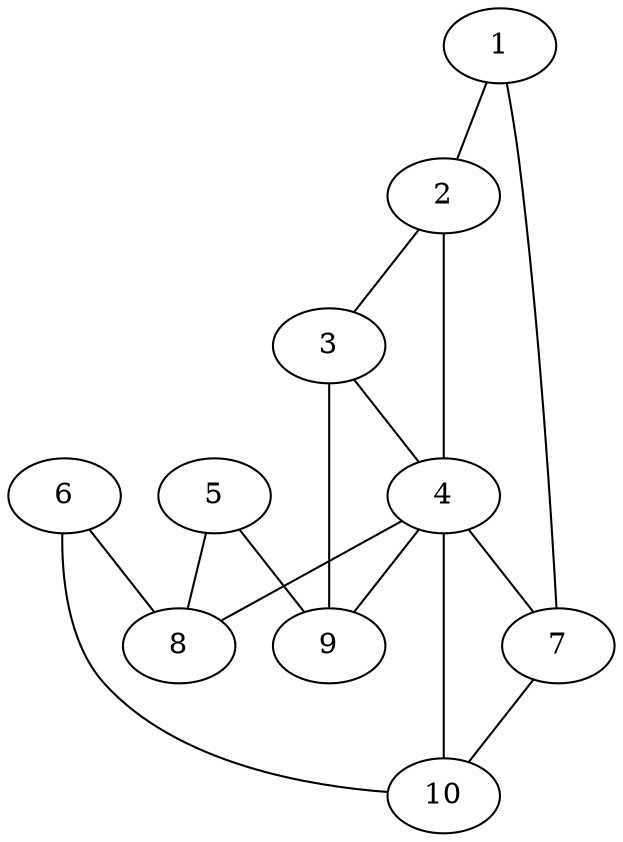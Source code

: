 graph parts {
  1 -- 7
  1 -- 2
  2 -- 3
  2 -- 4
  3 -- 4
  3 -- 9
  4 -- 7
  4 -- 10
  4 -- 8
  4 -- 9
  5 -- 8
  5 -- 9
  6 -- 8
  6 -- 10
  7 -- 10
  
}
